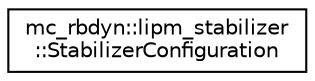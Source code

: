 digraph "Graphical Class Hierarchy"
{
 // INTERACTIVE_SVG=YES
 // LATEX_PDF_SIZE
  edge [fontname="Helvetica",fontsize="10",labelfontname="Helvetica",labelfontsize="10"];
  node [fontname="Helvetica",fontsize="10",shape=record];
  rankdir="LR";
  Node0 [label="mc_rbdyn::lipm_stabilizer\l::StabilizerConfiguration",height=0.2,width=0.4,color="black", fillcolor="white", style="filled",URL="$structmc__rbdyn_1_1lipm__stabilizer_1_1StabilizerConfiguration.html",tooltip="Configuration of the LIPMStabilizer. This configuration is meant to be overriden from the RobotModule..."];
}
